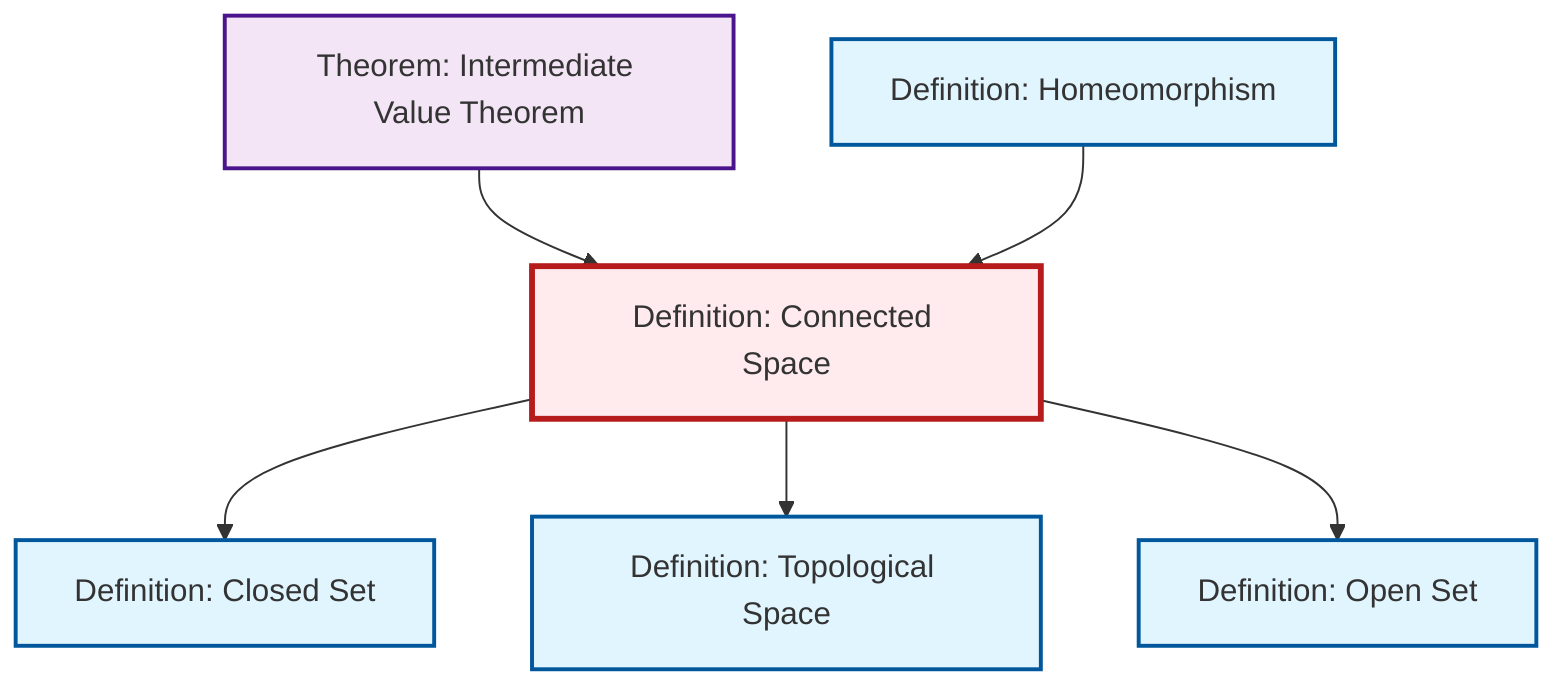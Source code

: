 graph TD
    classDef definition fill:#e1f5fe,stroke:#01579b,stroke-width:2px
    classDef theorem fill:#f3e5f5,stroke:#4a148c,stroke-width:2px
    classDef axiom fill:#fff3e0,stroke:#e65100,stroke-width:2px
    classDef example fill:#e8f5e9,stroke:#1b5e20,stroke-width:2px
    classDef current fill:#ffebee,stroke:#b71c1c,stroke-width:3px
    def-open-set["Definition: Open Set"]:::definition
    def-homeomorphism["Definition: Homeomorphism"]:::definition
    def-connected["Definition: Connected Space"]:::definition
    def-closed-set["Definition: Closed Set"]:::definition
    def-topological-space["Definition: Topological Space"]:::definition
    thm-intermediate-value["Theorem: Intermediate Value Theorem"]:::theorem
    def-connected --> def-closed-set
    def-connected --> def-topological-space
    def-connected --> def-open-set
    thm-intermediate-value --> def-connected
    def-homeomorphism --> def-connected
    class def-connected current